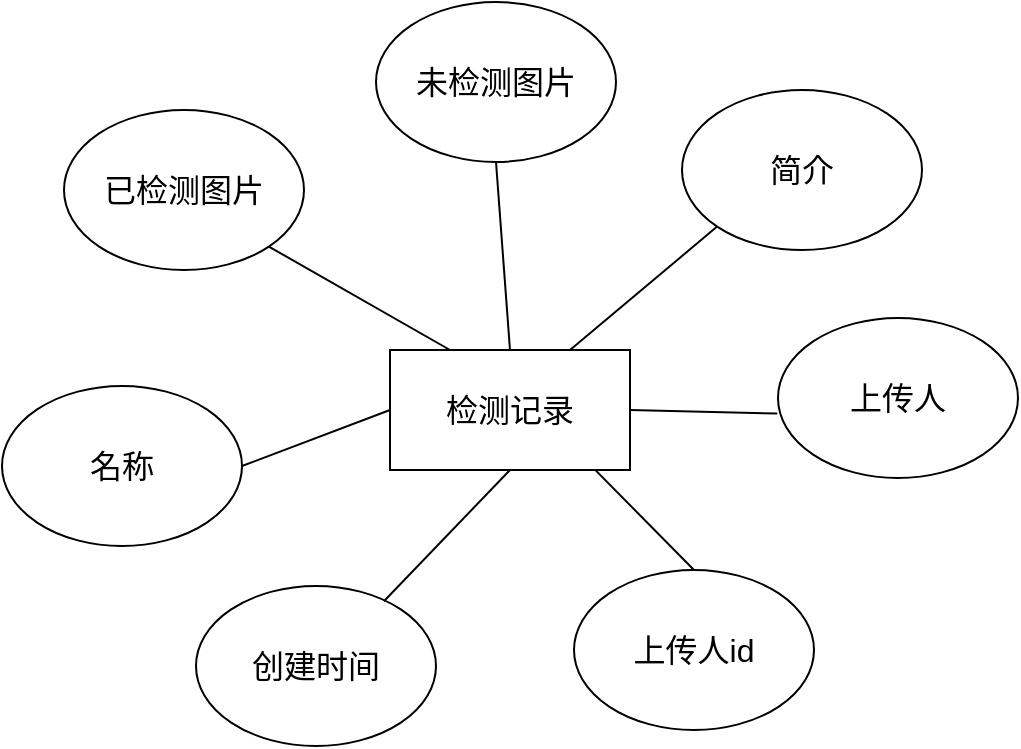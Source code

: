 <mxfile version="26.1.3">
  <diagram name="第 1 页" id="YtDws54jznEyTC2R4-XZ">
    <mxGraphModel dx="1130" dy="1307" grid="0" gridSize="10" guides="1" tooltips="1" connect="1" arrows="1" fold="1" page="0" pageScale="1" pageWidth="827" pageHeight="583" math="0" shadow="0">
      <root>
        <mxCell id="0" />
        <mxCell id="1" parent="0" />
        <mxCell id="4XSdTfRanLb3XRQlyCiQ-1" value="检测记录" style="rounded=0;whiteSpace=wrap;html=1;fontSize=16;" vertex="1" parent="1">
          <mxGeometry x="169" y="121" width="120" height="60" as="geometry" />
        </mxCell>
        <mxCell id="4XSdTfRanLb3XRQlyCiQ-3" value="未检测图片" style="ellipse;whiteSpace=wrap;html=1;fontSize=16;" vertex="1" parent="1">
          <mxGeometry x="162" y="-53" width="120" height="80" as="geometry" />
        </mxCell>
        <mxCell id="4XSdTfRanLb3XRQlyCiQ-4" value="简介" style="ellipse;whiteSpace=wrap;html=1;fontSize=16;" vertex="1" parent="1">
          <mxGeometry x="315" y="-9" width="120" height="80" as="geometry" />
        </mxCell>
        <mxCell id="4XSdTfRanLb3XRQlyCiQ-6" value="" style="endArrow=none;html=1;rounded=0;fontSize=16;startSize=8;endSize=8;curved=1;entryX=0.5;entryY=1;entryDx=0;entryDy=0;exitX=0.5;exitY=0;exitDx=0;exitDy=0;" edge="1" parent="1" source="4XSdTfRanLb3XRQlyCiQ-1" target="4XSdTfRanLb3XRQlyCiQ-3">
          <mxGeometry width="50" height="50" relative="1" as="geometry">
            <mxPoint x="214" y="133" as="sourcePoint" />
            <mxPoint x="264" y="83" as="targetPoint" />
          </mxGeometry>
        </mxCell>
        <mxCell id="4XSdTfRanLb3XRQlyCiQ-8" value="已检测图片" style="ellipse;whiteSpace=wrap;html=1;fontSize=16;" vertex="1" parent="1">
          <mxGeometry x="6" y="1" width="120" height="80" as="geometry" />
        </mxCell>
        <mxCell id="4XSdTfRanLb3XRQlyCiQ-9" value="名称" style="ellipse;whiteSpace=wrap;html=1;fontSize=16;" vertex="1" parent="1">
          <mxGeometry x="-25" y="139" width="120" height="80" as="geometry" />
        </mxCell>
        <mxCell id="4XSdTfRanLb3XRQlyCiQ-10" value="创建时间" style="ellipse;whiteSpace=wrap;html=1;fontSize=16;" vertex="1" parent="1">
          <mxGeometry x="72" y="239" width="120" height="80" as="geometry" />
        </mxCell>
        <mxCell id="4XSdTfRanLb3XRQlyCiQ-11" value="上传人id" style="ellipse;whiteSpace=wrap;html=1;fontSize=16;" vertex="1" parent="1">
          <mxGeometry x="261" y="231" width="120" height="80" as="geometry" />
        </mxCell>
        <mxCell id="4XSdTfRanLb3XRQlyCiQ-12" value="上传人" style="ellipse;whiteSpace=wrap;html=1;fontSize=16;" vertex="1" parent="1">
          <mxGeometry x="363" y="105" width="120" height="80" as="geometry" />
        </mxCell>
        <mxCell id="4XSdTfRanLb3XRQlyCiQ-14" value="" style="endArrow=none;html=1;rounded=0;fontSize=16;startSize=8;endSize=8;curved=1;entryX=0;entryY=1;entryDx=0;entryDy=0;exitX=0.75;exitY=0;exitDx=0;exitDy=0;" edge="1" parent="1" source="4XSdTfRanLb3XRQlyCiQ-1" target="4XSdTfRanLb3XRQlyCiQ-4">
          <mxGeometry width="50" height="50" relative="1" as="geometry">
            <mxPoint x="245" y="133" as="sourcePoint" />
            <mxPoint x="295" y="83" as="targetPoint" />
          </mxGeometry>
        </mxCell>
        <mxCell id="4XSdTfRanLb3XRQlyCiQ-15" value="" style="endArrow=none;html=1;rounded=0;fontSize=16;startSize=8;endSize=8;curved=1;entryX=-0.003;entryY=0.597;entryDx=0;entryDy=0;entryPerimeter=0;exitX=1;exitY=0.5;exitDx=0;exitDy=0;" edge="1" parent="1" source="4XSdTfRanLb3XRQlyCiQ-1" target="4XSdTfRanLb3XRQlyCiQ-12">
          <mxGeometry width="50" height="50" relative="1" as="geometry">
            <mxPoint x="275" y="167" as="sourcePoint" />
            <mxPoint x="325" y="117" as="targetPoint" />
          </mxGeometry>
        </mxCell>
        <mxCell id="4XSdTfRanLb3XRQlyCiQ-16" value="" style="endArrow=none;html=1;rounded=0;fontSize=16;startSize=8;endSize=8;curved=1;exitX=1;exitY=0.5;exitDx=0;exitDy=0;entryX=0;entryY=0.5;entryDx=0;entryDy=0;" edge="1" parent="1" source="4XSdTfRanLb3XRQlyCiQ-9" target="4XSdTfRanLb3XRQlyCiQ-1">
          <mxGeometry width="50" height="50" relative="1" as="geometry">
            <mxPoint x="175" y="243" as="sourcePoint" />
            <mxPoint x="225" y="193" as="targetPoint" />
          </mxGeometry>
        </mxCell>
        <mxCell id="4XSdTfRanLb3XRQlyCiQ-17" value="" style="endArrow=none;html=1;rounded=0;fontSize=16;startSize=8;endSize=8;curved=1;entryX=0.5;entryY=0;entryDx=0;entryDy=0;exitX=0.857;exitY=1.003;exitDx=0;exitDy=0;exitPerimeter=0;" edge="1" parent="1" source="4XSdTfRanLb3XRQlyCiQ-1" target="4XSdTfRanLb3XRQlyCiQ-11">
          <mxGeometry width="50" height="50" relative="1" as="geometry">
            <mxPoint x="276" y="184" as="sourcePoint" />
            <mxPoint x="326" y="134" as="targetPoint" />
          </mxGeometry>
        </mxCell>
        <mxCell id="4XSdTfRanLb3XRQlyCiQ-18" value="" style="endArrow=none;html=1;rounded=0;fontSize=16;startSize=8;endSize=8;curved=1;exitX=0.783;exitY=0.095;exitDx=0;exitDy=0;entryX=0.5;entryY=1;entryDx=0;entryDy=0;exitPerimeter=0;" edge="1" parent="1" source="4XSdTfRanLb3XRQlyCiQ-10" target="4XSdTfRanLb3XRQlyCiQ-1">
          <mxGeometry width="50" height="50" relative="1" as="geometry">
            <mxPoint x="211" y="244" as="sourcePoint" />
            <mxPoint x="259" y="204" as="targetPoint" />
          </mxGeometry>
        </mxCell>
        <mxCell id="4XSdTfRanLb3XRQlyCiQ-20" value="" style="endArrow=none;html=1;rounded=0;fontSize=16;startSize=8;endSize=8;curved=1;exitX=1;exitY=1;exitDx=0;exitDy=0;entryX=0.25;entryY=0;entryDx=0;entryDy=0;" edge="1" parent="1" source="4XSdTfRanLb3XRQlyCiQ-8" target="4XSdTfRanLb3XRQlyCiQ-1">
          <mxGeometry width="50" height="50" relative="1" as="geometry">
            <mxPoint x="106" y="212" as="sourcePoint" />
            <mxPoint x="156" y="162" as="targetPoint" />
          </mxGeometry>
        </mxCell>
      </root>
    </mxGraphModel>
  </diagram>
</mxfile>
